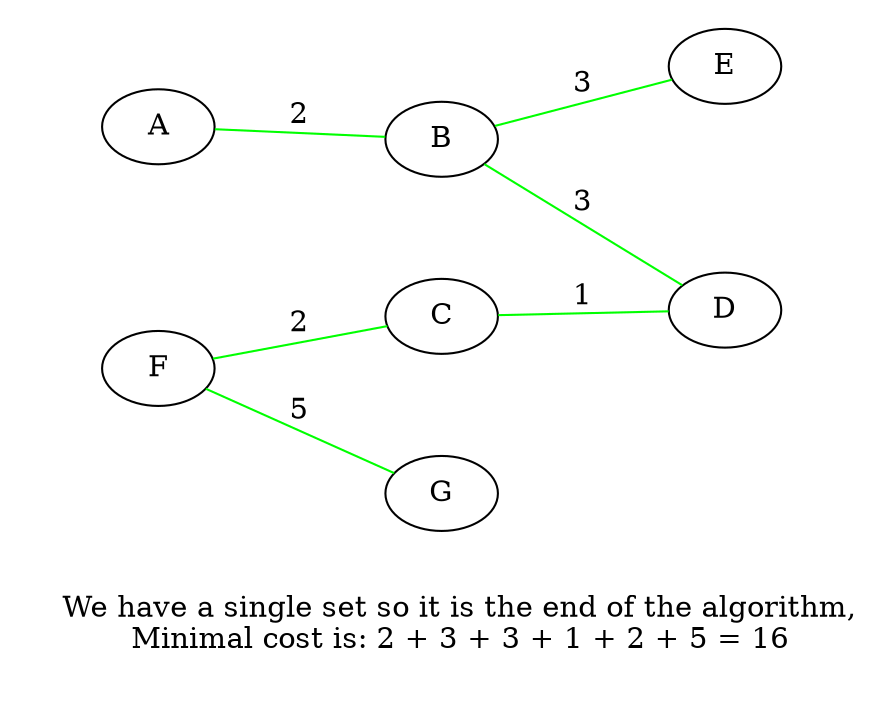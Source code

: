 graph G1 {
  ratio=0.8;
  ranksep=1;
  rankdir = LR;

  {rank = same;  A F}
  {rank = same; C G}
  {rank = same; B }
  {rank = same; D E }

  subgraph {
      A -- B [label = 2, color = green]
      A -- C [label = 6 style=invis]
      A -- F [label = 10 style=invis]
      A -- E [label = 5, style=invis]
      B -- E [label = 3, color = green]
      B -- D [label = 3, color = green]
      C -- D [label = 1, color = green]
      C -- F [label = 2, color = green]
      E -- D [label = 4, color = red, style=invis]
      F -- G [label = 5, color = green]
      G -- D [label = 5, style=invis]

      /*C, D [xlabel = "(0)"]
      B [xlabel = "(1)"]
      A [xlabel = "(2)"]*/

      /*B, D [fillcolor=orange, style=filled];*/
      /*A [fillcolor=green, style=filled];*/


    }

    node [shape=plaintext]
  	label = "
    We have a single set so it is the end of the algorithm,
    Minimal cost is: 2 + 3 + 3 + 1 + 2 + 5 = 16
    "

}
